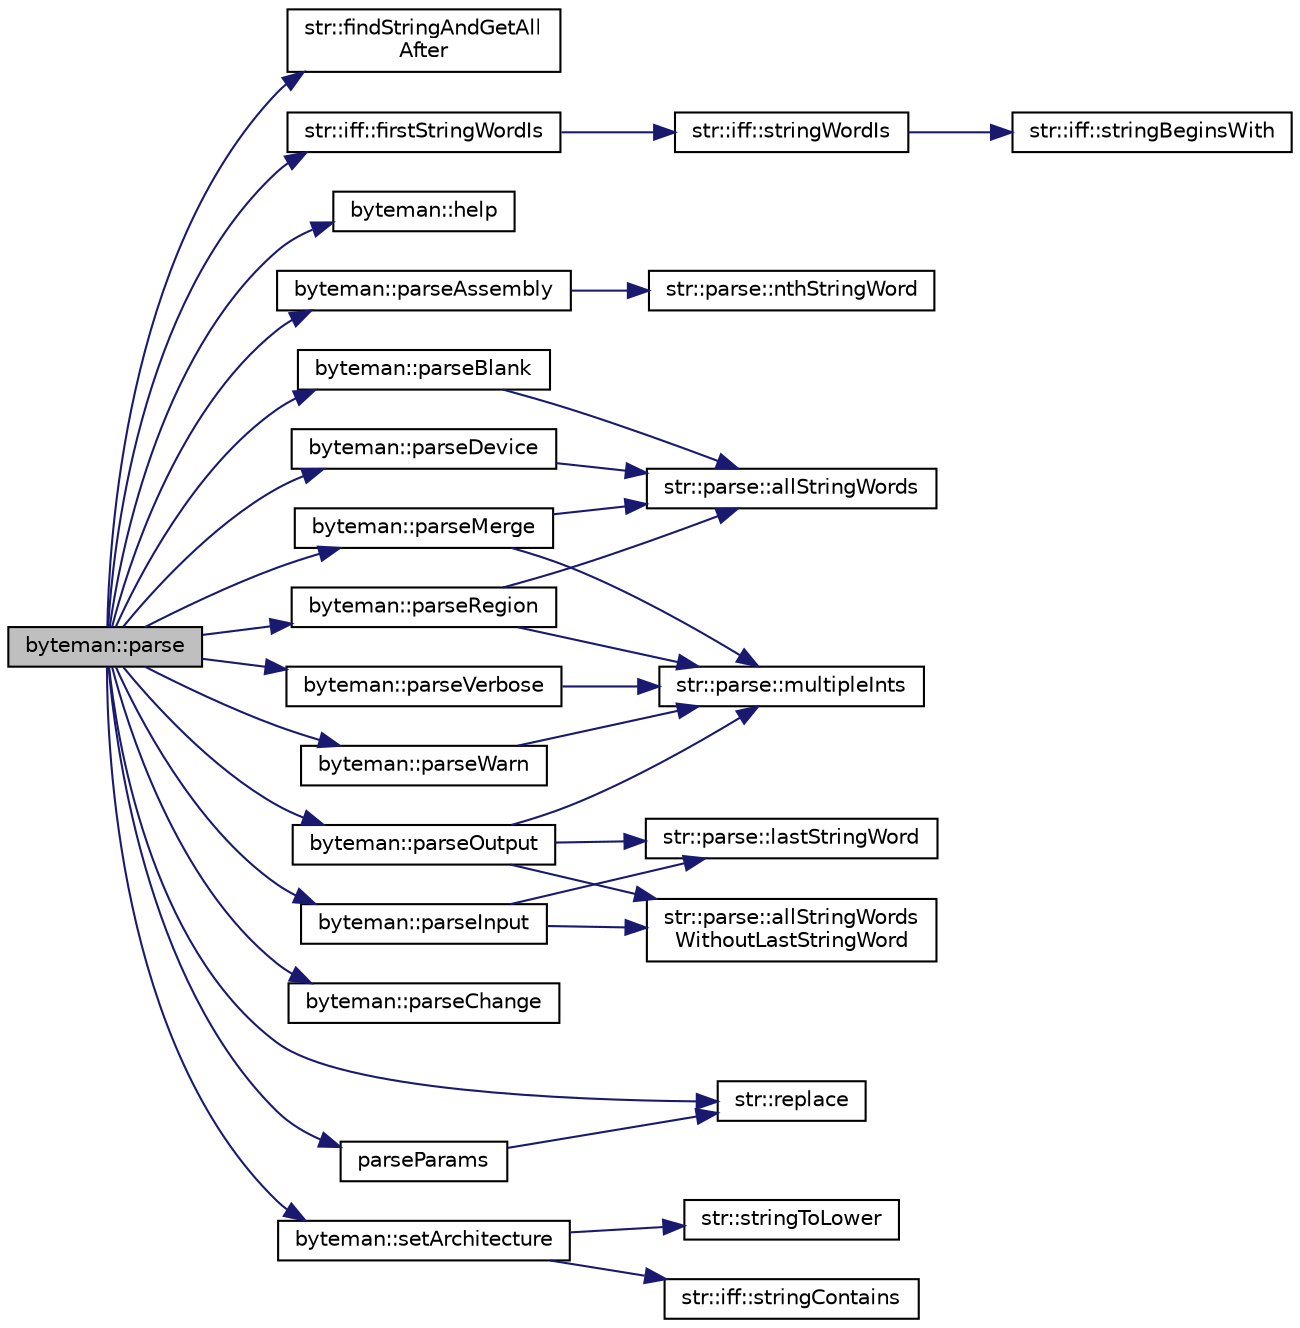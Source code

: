 digraph "byteman::parse"
{
 // INTERACTIVE_SVG=YES
 // LATEX_PDF_SIZE
  edge [fontname="Helvetica",fontsize="10",labelfontname="Helvetica",labelfontsize="10"];
  node [fontname="Helvetica",fontsize="10",shape=record];
  rankdir="LR";
  Node1 [label="byteman::parse",height=0.2,width=0.4,color="black", fillcolor="grey75", style="filled", fontcolor="black",tooltip=" "];
  Node1 -> Node2 [color="midnightblue",fontsize="10",style="solid",fontname="Helvetica"];
  Node2 [label="str::findStringAndGetAll\lAfter",height=0.2,width=0.4,color="black", fillcolor="white", style="filled",URL="$namespacestr.html#a664d127caf0e35994e01d38d9c0fc16c",tooltip="Finds string searchString inside checkedString and returns all to the right inside checkedString...."];
  Node1 -> Node3 [color="midnightblue",fontsize="10",style="solid",fontname="Helvetica"];
  Node3 [label="str::iff::firstStringWordIs",height=0.2,width=0.4,color="black", fillcolor="white", style="filled",URL="$namespacestr_1_1iff.html#a06c9e283ff14a39e32af47c1b1ca699b",tooltip="Returns true if string checkedString's first word matches fully any of strings nextString or restStri..."];
  Node3 -> Node4 [color="midnightblue",fontsize="10",style="solid",fontname="Helvetica"];
  Node4 [label="str::iff::stringWordIs",height=0.2,width=0.4,color="black", fillcolor="white", style="filled",URL="$namespacestr_1_1iff.html#ab3d5fdd04adcc9952bcf512260c06d8f",tooltip="Returns true if string checkedString matches fully any of strings nextString or restStrings."];
  Node4 -> Node5 [color="midnightblue",fontsize="10",style="solid",fontname="Helvetica"];
  Node5 [label="str::iff::stringBeginsWith",height=0.2,width=0.4,color="black", fillcolor="white", style="filled",URL="$namespacestr_1_1iff.html#a6d3613fc3d6e8d86b3041d6d225aa6b6",tooltip="Returns true if string checkedString's first characters match fully any of strings nextString or rest..."];
  Node1 -> Node6 [color="midnightblue",fontsize="10",style="solid",fontname="Helvetica"];
  Node6 [label="byteman::help",height=0.2,width=0.4,color="black", fillcolor="white", style="filled",URL="$classbyteman.html#aacff84465ee63b374e85acf9f5f96338",tooltip=" "];
  Node1 -> Node7 [color="midnightblue",fontsize="10",style="solid",fontname="Helvetica"];
  Node7 [label="byteman::parseAssembly",height=0.2,width=0.4,color="black", fillcolor="white", style="filled",URL="$classbyteman.html#a5e7f2e31d95626075a6ce22b54ecbbf8",tooltip=" "];
  Node7 -> Node8 [color="midnightblue",fontsize="10",style="solid",fontname="Helvetica"];
  Node8 [label="str::parse::nthStringWord",height=0.2,width=0.4,color="black", fillcolor="white", style="filled",URL="$namespacestr_1_1parse.html#a15d1a34315ac443a418c7cd34bb4b470",tooltip="Parses a string s, returns the n-th string word that is not an integer."];
  Node1 -> Node9 [color="midnightblue",fontsize="10",style="solid",fontname="Helvetica"];
  Node9 [label="byteman::parseBlank",height=0.2,width=0.4,color="black", fillcolor="white", style="filled",URL="$classbyteman.html#afb42b36016cdfadc1ef23800d674f9c0",tooltip=" "];
  Node9 -> Node10 [color="midnightblue",fontsize="10",style="solid",fontname="Helvetica"];
  Node10 [label="str::parse::allStringWords",height=0.2,width=0.4,color="black", fillcolor="white", style="filled",URL="$namespacestr_1_1parse.html#a0b2fd42b74ce3f482b4f1ece5f24881e",tooltip="Parses a string s, removes all integers and returns the rest."];
  Node1 -> Node11 [color="midnightblue",fontsize="10",style="solid",fontname="Helvetica"];
  Node11 [label="byteman::parseChange",height=0.2,width=0.4,color="black", fillcolor="white", style="filled",URL="$classbyteman.html#a48f24b2ec6c504bad93c93079bbc9a05",tooltip=" "];
  Node1 -> Node12 [color="midnightblue",fontsize="10",style="solid",fontname="Helvetica"];
  Node12 [label="byteman::parseDevice",height=0.2,width=0.4,color="black", fillcolor="white", style="filled",URL="$classbyteman.html#ae08e2c9557d8266f20780e1c14cf9f45",tooltip=" "];
  Node12 -> Node10 [color="midnightblue",fontsize="10",style="solid",fontname="Helvetica"];
  Node1 -> Node13 [color="midnightblue",fontsize="10",style="solid",fontname="Helvetica"];
  Node13 [label="byteman::parseInput",height=0.2,width=0.4,color="black", fillcolor="white", style="filled",URL="$classbyteman.html#ac217ac1dbc512bf44a70b147c0ceff04",tooltip=" "];
  Node13 -> Node14 [color="midnightblue",fontsize="10",style="solid",fontname="Helvetica"];
  Node14 [label="str::parse::allStringWords\lWithoutLastStringWord",height=0.2,width=0.4,color="black", fillcolor="white", style="filled",URL="$namespacestr_1_1parse.html#a6b918a3515ff512b9e181d2cf3cf2563",tooltip="Parses a string s, removes all integers and the last string word. Returns the rest."];
  Node13 -> Node15 [color="midnightblue",fontsize="10",style="solid",fontname="Helvetica"];
  Node15 [label="str::parse::lastStringWord",height=0.2,width=0.4,color="black", fillcolor="white", style="filled",URL="$namespacestr_1_1parse.html#a518e4e06532584a6856409eaf9872922",tooltip="Parses a string s, removes all integers and returns the last of all string words."];
  Node1 -> Node16 [color="midnightblue",fontsize="10",style="solid",fontname="Helvetica"];
  Node16 [label="byteman::parseMerge",height=0.2,width=0.4,color="black", fillcolor="white", style="filled",URL="$classbyteman.html#a012f7c0279dac10df52f2e7927a8bfef",tooltip=" "];
  Node16 -> Node10 [color="midnightblue",fontsize="10",style="solid",fontname="Helvetica"];
  Node16 -> Node17 [color="midnightblue",fontsize="10",style="solid",fontname="Helvetica"];
  Node17 [label="str::parse::multipleInts",height=0.2,width=0.4,color="black", fillcolor="white", style="filled",URL="$namespacestr_1_1parse.html#a9f14cc7345a3fc0591a6afaf8033e6d1",tooltip=" "];
  Node1 -> Node18 [color="midnightblue",fontsize="10",style="solid",fontname="Helvetica"];
  Node18 [label="byteman::parseOutput",height=0.2,width=0.4,color="black", fillcolor="white", style="filled",URL="$classbyteman.html#a2ff1e5c9e9b542e9f74768b296ace32f",tooltip=" "];
  Node18 -> Node14 [color="midnightblue",fontsize="10",style="solid",fontname="Helvetica"];
  Node18 -> Node15 [color="midnightblue",fontsize="10",style="solid",fontname="Helvetica"];
  Node18 -> Node17 [color="midnightblue",fontsize="10",style="solid",fontname="Helvetica"];
  Node1 -> Node19 [color="midnightblue",fontsize="10",style="solid",fontname="Helvetica"];
  Node19 [label="parseParams",height=0.2,width=0.4,color="black", fillcolor="white", style="filled",URL="$XCAP__inline__ParseParams_8h.html#a7f22499069a08d35dfe2ec4697d03056",tooltip=" "];
  Node19 -> Node20 [color="midnightblue",fontsize="10",style="solid",fontname="Helvetica"];
  Node20 [label="str::replace",height=0.2,width=0.4,color="black", fillcolor="white", style="filled",URL="$namespacestr.html#ac23568893d7dd0123ecfc9105c9f3a69",tooltip="Replaces all instances of oldChar in string str with newChar and returns the resulting string."];
  Node1 -> Node21 [color="midnightblue",fontsize="10",style="solid",fontname="Helvetica"];
  Node21 [label="byteman::parseRegion",height=0.2,width=0.4,color="black", fillcolor="white", style="filled",URL="$classbyteman.html#a1455d24c97a2b5c3564201dd76df5286",tooltip=" "];
  Node21 -> Node10 [color="midnightblue",fontsize="10",style="solid",fontname="Helvetica"];
  Node21 -> Node17 [color="midnightblue",fontsize="10",style="solid",fontname="Helvetica"];
  Node1 -> Node22 [color="midnightblue",fontsize="10",style="solid",fontname="Helvetica"];
  Node22 [label="byteman::parseVerbose",height=0.2,width=0.4,color="black", fillcolor="white", style="filled",URL="$classbyteman.html#a991b1f28f673d304d827d9777338cf04",tooltip=" "];
  Node22 -> Node17 [color="midnightblue",fontsize="10",style="solid",fontname="Helvetica"];
  Node1 -> Node23 [color="midnightblue",fontsize="10",style="solid",fontname="Helvetica"];
  Node23 [label="byteman::parseWarn",height=0.2,width=0.4,color="black", fillcolor="white", style="filled",URL="$classbyteman.html#a232d2d7614b161a9bca019371bafc373",tooltip=" "];
  Node23 -> Node17 [color="midnightblue",fontsize="10",style="solid",fontname="Helvetica"];
  Node1 -> Node20 [color="midnightblue",fontsize="10",style="solid",fontname="Helvetica"];
  Node1 -> Node24 [color="midnightblue",fontsize="10",style="solid",fontname="Helvetica"];
  Node24 [label="byteman::setArchitecture",height=0.2,width=0.4,color="black", fillcolor="white", style="filled",URL="$classbyteman.html#a035f9f0419ab25a7463ff44117c1f5e0",tooltip=" "];
  Node24 -> Node25 [color="midnightblue",fontsize="10",style="solid",fontname="Helvetica"];
  Node25 [label="str::iff::stringContains",height=0.2,width=0.4,color="black", fillcolor="white", style="filled",URL="$namespacestr_1_1iff.html#a1f19550a10f93dcfadd366fedf6bec90",tooltip="Returns false. End of recursion for template."];
  Node24 -> Node26 [color="midnightblue",fontsize="10",style="solid",fontname="Helvetica"];
  Node26 [label="str::stringToLower",height=0.2,width=0.4,color="black", fillcolor="white", style="filled",URL="$namespacestr.html#a105c2a28a97e18e146cd18c000d2ecf5",tooltip="Replaces all uppercase characters in str with lowercase and returns the resulting string."];
}
